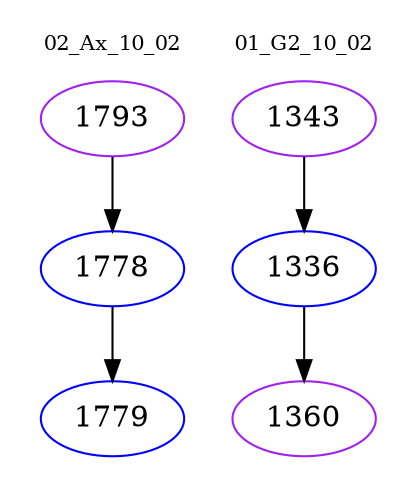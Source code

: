digraph{
subgraph cluster_0 {
color = white
label = "02_Ax_10_02";
fontsize=10;
T0_1793 [label="1793", color="purple"]
T0_1793 -> T0_1778 [color="black"]
T0_1778 [label="1778", color="blue"]
T0_1778 -> T0_1779 [color="black"]
T0_1779 [label="1779", color="blue"]
}
subgraph cluster_1 {
color = white
label = "01_G2_10_02";
fontsize=10;
T1_1343 [label="1343", color="purple"]
T1_1343 -> T1_1336 [color="black"]
T1_1336 [label="1336", color="blue"]
T1_1336 -> T1_1360 [color="black"]
T1_1360 [label="1360", color="purple"]
}
}
